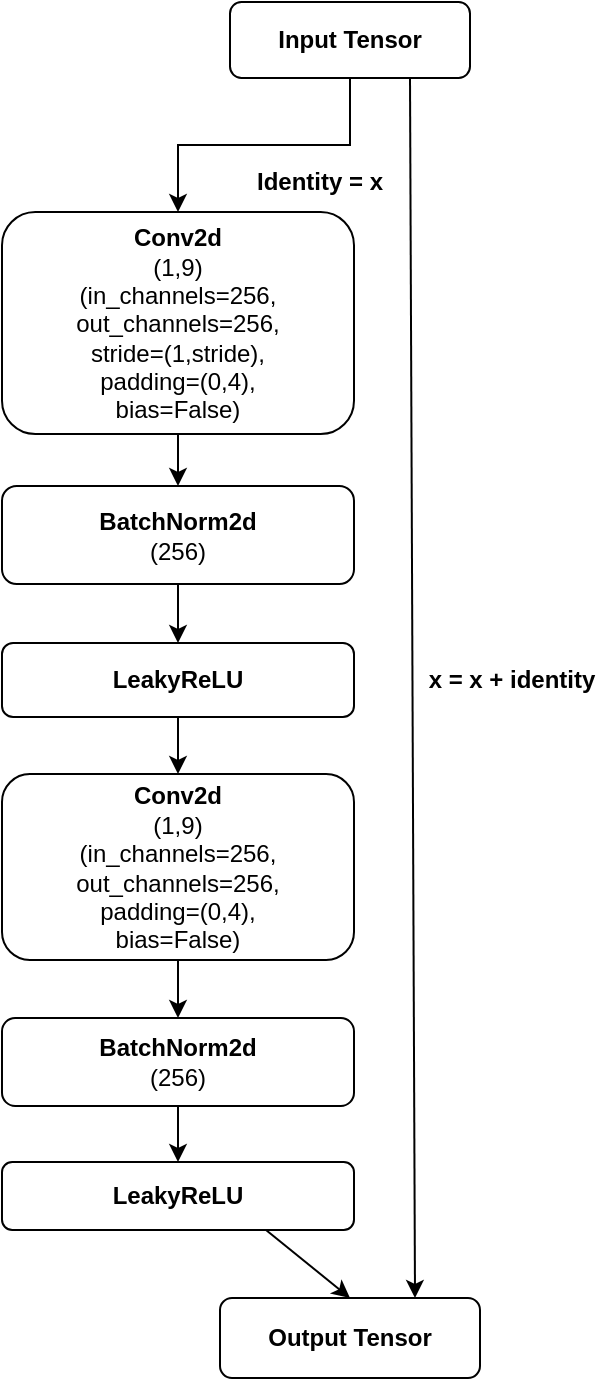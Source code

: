<mxfile version="25.0.3">
  <diagram name="Page-1" id="hGJNXS4b_fFLXcIbLwjm">
    <mxGraphModel dx="1674" dy="746" grid="0" gridSize="10" guides="1" tooltips="1" connect="1" arrows="1" fold="1" page="1" pageScale="1" pageWidth="850" pageHeight="1100" math="0" shadow="0">
      <root>
        <mxCell id="0" />
        <mxCell id="1" parent="0" />
        <mxCell id="wRnumZOfH3-3AVmCzcMA-5" value="&lt;b&gt;Identity = x&lt;/b&gt;" style="text;html=1;align=center;verticalAlign=middle;whiteSpace=wrap;rounded=0;" vertex="1" parent="1">
          <mxGeometry x="402" y="110" width="90" height="30" as="geometry" />
        </mxCell>
        <mxCell id="wRnumZOfH3-3AVmCzcMA-41" value="" style="edgeStyle=orthogonalEdgeStyle;rounded=0;orthogonalLoop=1;jettySize=auto;html=1;" edge="1" parent="1" source="wRnumZOfH3-3AVmCzcMA-10" target="wRnumZOfH3-3AVmCzcMA-13">
          <mxGeometry relative="1" as="geometry" />
        </mxCell>
        <mxCell id="wRnumZOfH3-3AVmCzcMA-10" value="&lt;b&gt;Input Tensor&lt;/b&gt;" style="rounded=1;whiteSpace=wrap;html=1;" vertex="1" parent="1">
          <mxGeometry x="402" y="35" width="120" height="38" as="geometry" />
        </mxCell>
        <mxCell id="wRnumZOfH3-3AVmCzcMA-15" value="" style="edgeStyle=orthogonalEdgeStyle;rounded=0;orthogonalLoop=1;jettySize=auto;html=1;" edge="1" parent="1" source="wRnumZOfH3-3AVmCzcMA-13" target="wRnumZOfH3-3AVmCzcMA-14">
          <mxGeometry relative="1" as="geometry" />
        </mxCell>
        <mxCell id="wRnumZOfH3-3AVmCzcMA-13" value="&lt;b&gt;Conv2d&lt;/b&gt;&lt;div&gt;(1,9)&lt;/div&gt;&lt;div&gt;(in_channels=256,&lt;/div&gt;&lt;div&gt;out_channels=256,&lt;/div&gt;&lt;div&gt;stride=(1,stride),&lt;/div&gt;&lt;div&gt;padding=(0,4),&lt;/div&gt;&lt;div&gt;bias=False)&lt;/div&gt;" style="rounded=1;whiteSpace=wrap;html=1;" vertex="1" parent="1">
          <mxGeometry x="288" y="140" width="176" height="111" as="geometry" />
        </mxCell>
        <mxCell id="wRnumZOfH3-3AVmCzcMA-17" value="" style="edgeStyle=orthogonalEdgeStyle;rounded=0;orthogonalLoop=1;jettySize=auto;html=1;" edge="1" parent="1" source="wRnumZOfH3-3AVmCzcMA-14" target="wRnumZOfH3-3AVmCzcMA-16">
          <mxGeometry relative="1" as="geometry" />
        </mxCell>
        <mxCell id="wRnumZOfH3-3AVmCzcMA-14" value="&lt;b&gt;BatchNorm2d&lt;/b&gt;&lt;div&gt;(256)&lt;/div&gt;" style="rounded=1;whiteSpace=wrap;html=1;" vertex="1" parent="1">
          <mxGeometry x="288" y="277" width="176" height="49" as="geometry" />
        </mxCell>
        <mxCell id="wRnumZOfH3-3AVmCzcMA-19" value="" style="edgeStyle=orthogonalEdgeStyle;rounded=0;orthogonalLoop=1;jettySize=auto;html=1;" edge="1" parent="1" source="wRnumZOfH3-3AVmCzcMA-16" target="wRnumZOfH3-3AVmCzcMA-18">
          <mxGeometry relative="1" as="geometry" />
        </mxCell>
        <mxCell id="wRnumZOfH3-3AVmCzcMA-16" value="&lt;b&gt;LeakyReLU&lt;/b&gt;" style="rounded=1;whiteSpace=wrap;html=1;" vertex="1" parent="1">
          <mxGeometry x="288" y="355.5" width="176" height="37" as="geometry" />
        </mxCell>
        <mxCell id="wRnumZOfH3-3AVmCzcMA-32" value="" style="edgeStyle=orthogonalEdgeStyle;rounded=0;orthogonalLoop=1;jettySize=auto;html=1;" edge="1" parent="1" source="wRnumZOfH3-3AVmCzcMA-18" target="wRnumZOfH3-3AVmCzcMA-31">
          <mxGeometry relative="1" as="geometry" />
        </mxCell>
        <mxCell id="wRnumZOfH3-3AVmCzcMA-18" value="&lt;b&gt;Conv2d&lt;/b&gt;&lt;div&gt;(1,9)&lt;/div&gt;&lt;div&gt;(in_channels=256,&lt;/div&gt;&lt;div&gt;out_channels=256,&lt;/div&gt;&lt;div&gt;&lt;span style=&quot;background-color: initial;&quot;&gt;padding=(0,4),&lt;/span&gt;&lt;/div&gt;&lt;div&gt;bias=False)&lt;/div&gt;" style="rounded=1;whiteSpace=wrap;html=1;" vertex="1" parent="1">
          <mxGeometry x="288" y="421" width="176" height="93" as="geometry" />
        </mxCell>
        <mxCell id="wRnumZOfH3-3AVmCzcMA-34" value="" style="edgeStyle=orthogonalEdgeStyle;rounded=0;orthogonalLoop=1;jettySize=auto;html=1;" edge="1" parent="1" source="wRnumZOfH3-3AVmCzcMA-31" target="wRnumZOfH3-3AVmCzcMA-33">
          <mxGeometry relative="1" as="geometry" />
        </mxCell>
        <mxCell id="wRnumZOfH3-3AVmCzcMA-31" value="&lt;b&gt;BatchNorm2d&lt;/b&gt;&lt;div&gt;(256)&lt;/div&gt;" style="rounded=1;whiteSpace=wrap;html=1;" vertex="1" parent="1">
          <mxGeometry x="288" y="543" width="176" height="44" as="geometry" />
        </mxCell>
        <mxCell id="wRnumZOfH3-3AVmCzcMA-33" value="&lt;div&gt;&lt;b&gt;LeakyReLU&lt;/b&gt;&lt;/div&gt;" style="rounded=1;whiteSpace=wrap;html=1;" vertex="1" parent="1">
          <mxGeometry x="288" y="615" width="176" height="34" as="geometry" />
        </mxCell>
        <mxCell id="wRnumZOfH3-3AVmCzcMA-36" value="&lt;b&gt;Output Tensor&lt;/b&gt;" style="rounded=1;whiteSpace=wrap;html=1;" vertex="1" parent="1">
          <mxGeometry x="397" y="683" width="130" height="40" as="geometry" />
        </mxCell>
        <mxCell id="wRnumZOfH3-3AVmCzcMA-38" value="" style="endArrow=classic;html=1;rounded=0;exitX=0.75;exitY=1;exitDx=0;exitDy=0;entryX=0.5;entryY=0;entryDx=0;entryDy=0;" edge="1" parent="1" source="wRnumZOfH3-3AVmCzcMA-33" target="wRnumZOfH3-3AVmCzcMA-36">
          <mxGeometry width="50" height="50" relative="1" as="geometry">
            <mxPoint x="207" y="791" as="sourcePoint" />
            <mxPoint x="312" y="837" as="targetPoint" />
          </mxGeometry>
        </mxCell>
        <mxCell id="wRnumZOfH3-3AVmCzcMA-39" value="" style="endArrow=classic;html=1;rounded=0;exitX=0.75;exitY=1;exitDx=0;exitDy=0;entryX=0.75;entryY=0;entryDx=0;entryDy=0;" edge="1" parent="1" source="wRnumZOfH3-3AVmCzcMA-10" target="wRnumZOfH3-3AVmCzcMA-36">
          <mxGeometry width="50" height="50" relative="1" as="geometry">
            <mxPoint x="490" y="177" as="sourcePoint" />
            <mxPoint x="540" y="127" as="targetPoint" />
          </mxGeometry>
        </mxCell>
        <mxCell id="wRnumZOfH3-3AVmCzcMA-42" value="&lt;b&gt;x = x + identity&lt;/b&gt;" style="text;html=1;align=center;verticalAlign=middle;whiteSpace=wrap;rounded=0;" vertex="1" parent="1">
          <mxGeometry x="498" y="359" width="90" height="30" as="geometry" />
        </mxCell>
      </root>
    </mxGraphModel>
  </diagram>
</mxfile>
